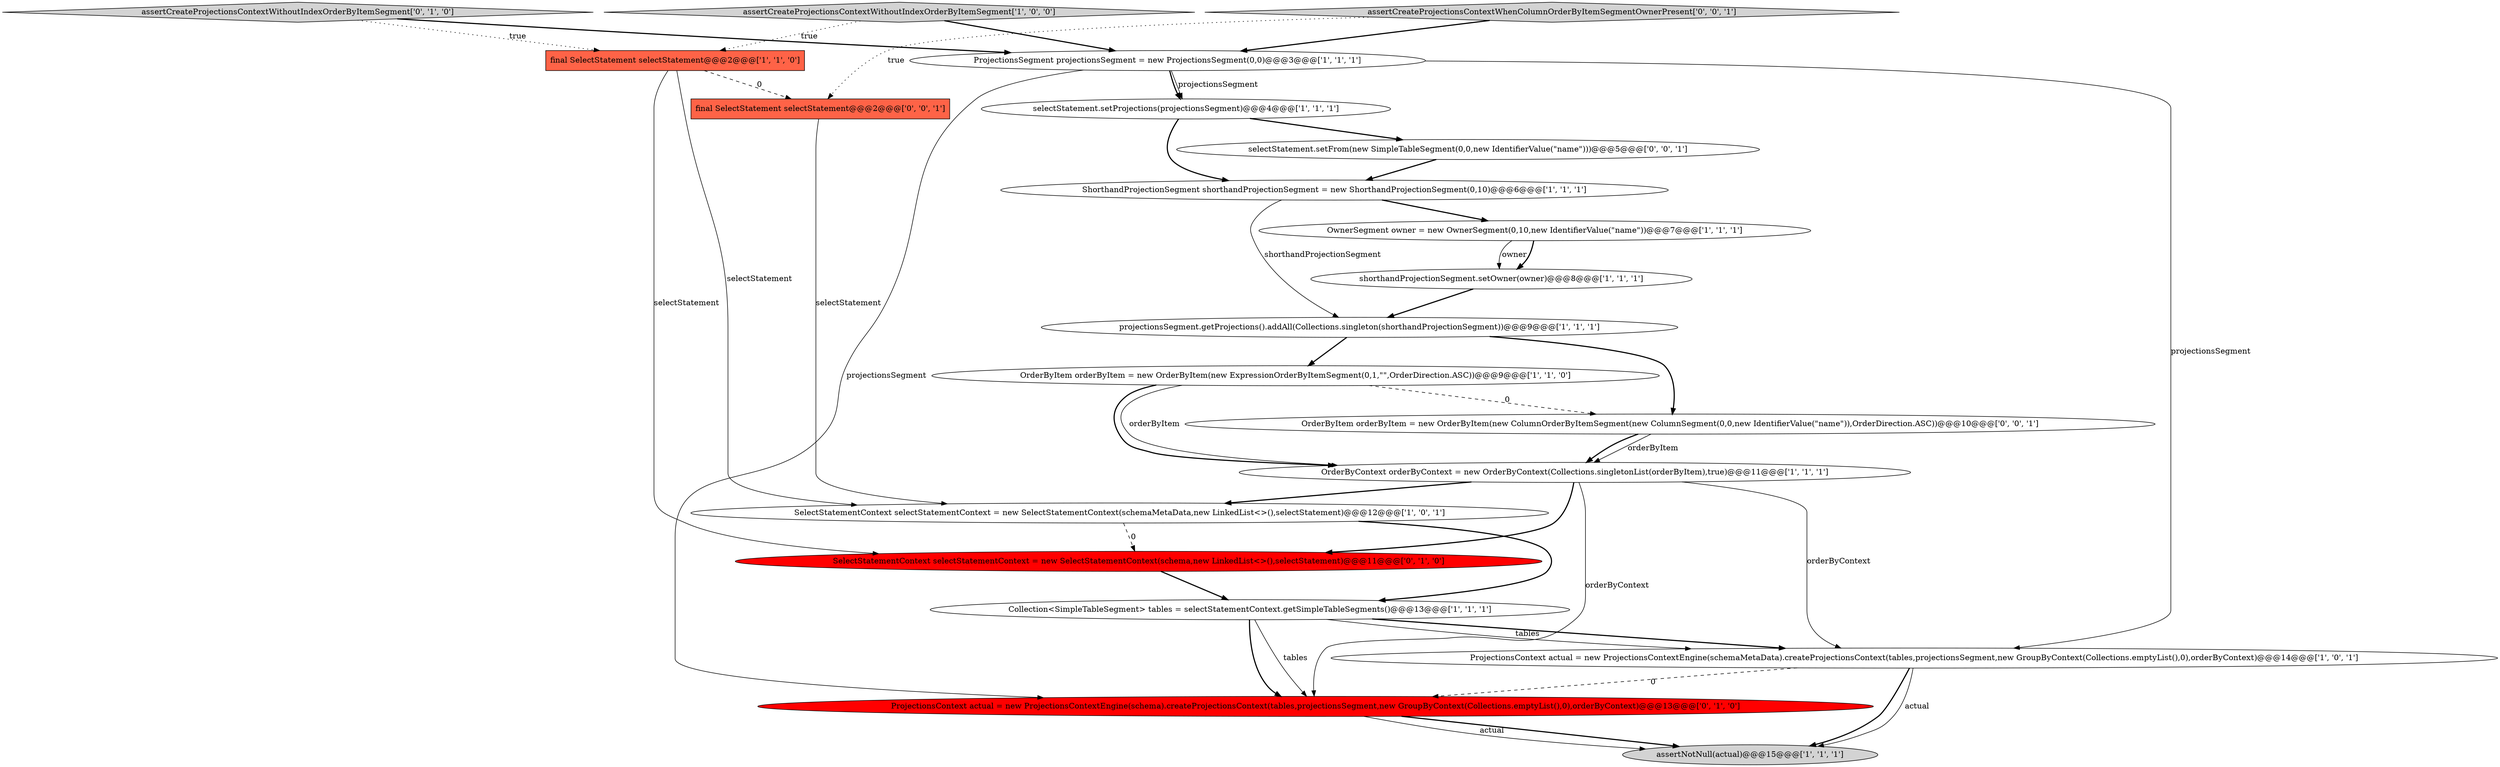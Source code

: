 digraph {
20 [style = filled, label = "final SelectStatement selectStatement@@@2@@@['0', '0', '1']", fillcolor = tomato, shape = box image = "AAA0AAABBB3BBB"];
10 [style = filled, label = "OrderByItem orderByItem = new OrderByItem(new ExpressionOrderByItemSegment(0,1,\"\",OrderDirection.ASC))@@@9@@@['1', '1', '0']", fillcolor = white, shape = ellipse image = "AAA0AAABBB1BBB"];
3 [style = filled, label = "Collection<SimpleTableSegment> tables = selectStatementContext.getSimpleTableSegments()@@@13@@@['1', '1', '1']", fillcolor = white, shape = ellipse image = "AAA0AAABBB1BBB"];
9 [style = filled, label = "ProjectionsContext actual = new ProjectionsContextEngine(schemaMetaData).createProjectionsContext(tables,projectionsSegment,new GroupByContext(Collections.emptyList(),0),orderByContext)@@@14@@@['1', '0', '1']", fillcolor = white, shape = ellipse image = "AAA0AAABBB1BBB"];
6 [style = filled, label = "projectionsSegment.getProjections().addAll(Collections.singleton(shorthandProjectionSegment))@@@9@@@['1', '1', '1']", fillcolor = white, shape = ellipse image = "AAA0AAABBB1BBB"];
8 [style = filled, label = "ProjectionsSegment projectionsSegment = new ProjectionsSegment(0,0)@@@3@@@['1', '1', '1']", fillcolor = white, shape = ellipse image = "AAA0AAABBB1BBB"];
0 [style = filled, label = "final SelectStatement selectStatement@@@2@@@['1', '1', '0']", fillcolor = tomato, shape = box image = "AAA0AAABBB1BBB"];
16 [style = filled, label = "assertCreateProjectionsContextWithoutIndexOrderByItemSegment['0', '1', '0']", fillcolor = lightgray, shape = diamond image = "AAA0AAABBB2BBB"];
11 [style = filled, label = "assertCreateProjectionsContextWithoutIndexOrderByItemSegment['1', '0', '0']", fillcolor = lightgray, shape = diamond image = "AAA0AAABBB1BBB"];
7 [style = filled, label = "shorthandProjectionSegment.setOwner(owner)@@@8@@@['1', '1', '1']", fillcolor = white, shape = ellipse image = "AAA0AAABBB1BBB"];
5 [style = filled, label = "selectStatement.setProjections(projectionsSegment)@@@4@@@['1', '1', '1']", fillcolor = white, shape = ellipse image = "AAA0AAABBB1BBB"];
2 [style = filled, label = "ShorthandProjectionSegment shorthandProjectionSegment = new ShorthandProjectionSegment(0,10)@@@6@@@['1', '1', '1']", fillcolor = white, shape = ellipse image = "AAA0AAABBB1BBB"];
19 [style = filled, label = "assertCreateProjectionsContextWhenColumnOrderByItemSegmentOwnerPresent['0', '0', '1']", fillcolor = lightgray, shape = diamond image = "AAA0AAABBB3BBB"];
12 [style = filled, label = "OwnerSegment owner = new OwnerSegment(0,10,new IdentifierValue(\"name\"))@@@7@@@['1', '1', '1']", fillcolor = white, shape = ellipse image = "AAA0AAABBB1BBB"];
17 [style = filled, label = "selectStatement.setFrom(new SimpleTableSegment(0,0,new IdentifierValue(\"name\")))@@@5@@@['0', '0', '1']", fillcolor = white, shape = ellipse image = "AAA0AAABBB3BBB"];
18 [style = filled, label = "OrderByItem orderByItem = new OrderByItem(new ColumnOrderByItemSegment(new ColumnSegment(0,0,new IdentifierValue(\"name\")),OrderDirection.ASC))@@@10@@@['0', '0', '1']", fillcolor = white, shape = ellipse image = "AAA0AAABBB3BBB"];
4 [style = filled, label = "assertNotNull(actual)@@@15@@@['1', '1', '1']", fillcolor = lightgray, shape = ellipse image = "AAA0AAABBB1BBB"];
13 [style = filled, label = "OrderByContext orderByContext = new OrderByContext(Collections.singletonList(orderByItem),true)@@@11@@@['1', '1', '1']", fillcolor = white, shape = ellipse image = "AAA0AAABBB1BBB"];
15 [style = filled, label = "ProjectionsContext actual = new ProjectionsContextEngine(schema).createProjectionsContext(tables,projectionsSegment,new GroupByContext(Collections.emptyList(),0),orderByContext)@@@13@@@['0', '1', '0']", fillcolor = red, shape = ellipse image = "AAA1AAABBB2BBB"];
1 [style = filled, label = "SelectStatementContext selectStatementContext = new SelectStatementContext(schemaMetaData,new LinkedList<>(),selectStatement)@@@12@@@['1', '0', '1']", fillcolor = white, shape = ellipse image = "AAA0AAABBB1BBB"];
14 [style = filled, label = "SelectStatementContext selectStatementContext = new SelectStatementContext(schema,new LinkedList<>(),selectStatement)@@@11@@@['0', '1', '0']", fillcolor = red, shape = ellipse image = "AAA1AAABBB2BBB"];
14->3 [style = bold, label=""];
10->13 [style = solid, label="orderByItem"];
12->7 [style = solid, label="owner"];
16->8 [style = bold, label=""];
1->14 [style = dashed, label="0"];
8->15 [style = solid, label="projectionsSegment"];
13->9 [style = solid, label="orderByContext"];
2->6 [style = solid, label="shorthandProjectionSegment"];
6->18 [style = bold, label=""];
19->20 [style = dotted, label="true"];
9->4 [style = bold, label=""];
1->3 [style = bold, label=""];
9->4 [style = solid, label="actual"];
8->9 [style = solid, label="projectionsSegment"];
3->15 [style = bold, label=""];
0->20 [style = dashed, label="0"];
5->17 [style = bold, label=""];
18->13 [style = solid, label="orderByItem"];
12->7 [style = bold, label=""];
20->1 [style = solid, label="selectStatement"];
0->1 [style = solid, label="selectStatement"];
2->12 [style = bold, label=""];
13->1 [style = bold, label=""];
19->8 [style = bold, label=""];
3->9 [style = bold, label=""];
3->9 [style = solid, label="tables"];
5->2 [style = bold, label=""];
3->15 [style = solid, label="tables"];
8->5 [style = bold, label=""];
10->13 [style = bold, label=""];
17->2 [style = bold, label=""];
16->0 [style = dotted, label="true"];
6->10 [style = bold, label=""];
11->0 [style = dotted, label="true"];
7->6 [style = bold, label=""];
8->5 [style = solid, label="projectionsSegment"];
15->4 [style = bold, label=""];
18->13 [style = bold, label=""];
11->8 [style = bold, label=""];
15->4 [style = solid, label="actual"];
13->15 [style = solid, label="orderByContext"];
13->14 [style = bold, label=""];
10->18 [style = dashed, label="0"];
9->15 [style = dashed, label="0"];
0->14 [style = solid, label="selectStatement"];
}
